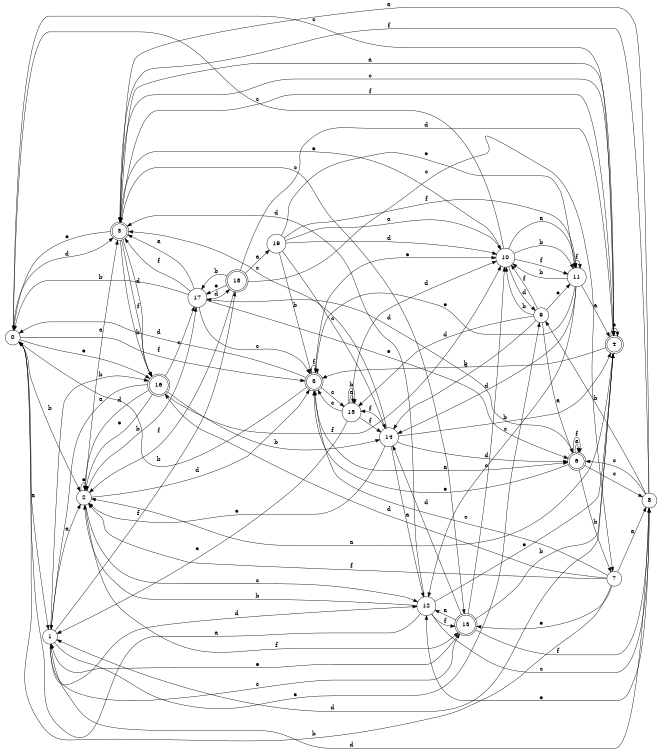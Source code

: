 digraph n16_10 {
__start0 [label="" shape="none"];

rankdir=LR;
size="8,5";

s0 [style="filled", color="black", fillcolor="white" shape="circle", label="0"];
s1 [style="filled", color="black", fillcolor="white" shape="circle", label="1"];
s2 [style="filled", color="black", fillcolor="white" shape="circle", label="2"];
s3 [style="rounded,filled", color="black", fillcolor="white" shape="doublecircle", label="3"];
s4 [style="rounded,filled", color="black", fillcolor="white" shape="doublecircle", label="4"];
s5 [style="rounded,filled", color="black", fillcolor="white" shape="doublecircle", label="5"];
s6 [style="rounded,filled", color="black", fillcolor="white" shape="doublecircle", label="6"];
s7 [style="filled", color="black", fillcolor="white" shape="circle", label="7"];
s8 [style="filled", color="black", fillcolor="white" shape="circle", label="8"];
s9 [style="filled", color="black", fillcolor="white" shape="circle", label="9"];
s10 [style="filled", color="black", fillcolor="white" shape="circle", label="10"];
s11 [style="filled", color="black", fillcolor="white" shape="circle", label="11"];
s12 [style="filled", color="black", fillcolor="white" shape="circle", label="12"];
s13 [style="rounded,filled", color="black", fillcolor="white" shape="doublecircle", label="13"];
s14 [style="filled", color="black", fillcolor="white" shape="circle", label="14"];
s15 [style="filled", color="black", fillcolor="white" shape="circle", label="15"];
s16 [style="rounded,filled", color="black", fillcolor="white" shape="doublecircle", label="16"];
s17 [style="filled", color="black", fillcolor="white" shape="circle", label="17"];
s18 [style="rounded,filled", color="black", fillcolor="white" shape="doublecircle", label="18"];
s19 [style="filled", color="black", fillcolor="white" shape="circle", label="19"];
s0 -> s1 [label="a"];
s0 -> s2 [label="b"];
s0 -> s4 [label="c"];
s0 -> s3 [label="d"];
s0 -> s16 [label="e"];
s0 -> s5 [label="f"];
s1 -> s2 [label="a"];
s1 -> s16 [label="b"];
s1 -> s13 [label="c"];
s1 -> s12 [label="d"];
s1 -> s9 [label="e"];
s1 -> s18 [label="f"];
s2 -> s3 [label="a"];
s2 -> s17 [label="b"];
s2 -> s12 [label="c"];
s2 -> s5 [label="d"];
s2 -> s2 [label="e"];
s2 -> s13 [label="f"];
s3 -> s4 [label="a"];
s3 -> s16 [label="b"];
s3 -> s13 [label="c"];
s3 -> s16 [label="d"];
s3 -> s0 [label="e"];
s3 -> s16 [label="f"];
s4 -> s2 [label="a"];
s4 -> s5 [label="b"];
s4 -> s3 [label="c"];
s4 -> s1 [label="d"];
s4 -> s4 [label="e"];
s4 -> s3 [label="f"];
s5 -> s6 [label="a"];
s5 -> s0 [label="b"];
s5 -> s15 [label="c"];
s5 -> s0 [label="d"];
s5 -> s10 [label="e"];
s5 -> s5 [label="f"];
s6 -> s6 [label="a"];
s6 -> s7 [label="b"];
s6 -> s8 [label="c"];
s6 -> s17 [label="d"];
s6 -> s5 [label="e"];
s6 -> s6 [label="f"];
s7 -> s8 [label="a"];
s7 -> s0 [label="b"];
s7 -> s5 [label="c"];
s7 -> s16 [label="d"];
s7 -> s13 [label="e"];
s7 -> s2 [label="f"];
s8 -> s3 [label="a"];
s8 -> s9 [label="b"];
s8 -> s6 [label="c"];
s8 -> s1 [label="d"];
s8 -> s12 [label="e"];
s8 -> s3 [label="f"];
s9 -> s6 [label="a"];
s9 -> s10 [label="b"];
s9 -> s14 [label="c"];
s9 -> s15 [label="d"];
s9 -> s11 [label="e"];
s9 -> s10 [label="f"];
s10 -> s11 [label="a"];
s10 -> s11 [label="b"];
s10 -> s0 [label="c"];
s10 -> s9 [label="d"];
s10 -> s3 [label="e"];
s10 -> s11 [label="f"];
s11 -> s4 [label="a"];
s11 -> s10 [label="b"];
s11 -> s12 [label="c"];
s11 -> s14 [label="d"];
s11 -> s5 [label="e"];
s11 -> s11 [label="f"];
s12 -> s0 [label="a"];
s12 -> s2 [label="b"];
s12 -> s8 [label="c"];
s12 -> s3 [label="d"];
s12 -> s4 [label="e"];
s12 -> s13 [label="f"];
s13 -> s12 [label="a"];
s13 -> s4 [label="b"];
s13 -> s10 [label="c"];
s13 -> s14 [label="d"];
s13 -> s1 [label="e"];
s13 -> s8 [label="f"];
s14 -> s12 [label="a"];
s14 -> s4 [label="b"];
s14 -> s3 [label="c"];
s14 -> s6 [label="d"];
s14 -> s2 [label="e"];
s14 -> s15 [label="f"];
s15 -> s15 [label="a"];
s15 -> s15 [label="b"];
s15 -> s5 [label="c"];
s15 -> s10 [label="d"];
s15 -> s1 [label="e"];
s15 -> s14 [label="f"];
s16 -> s1 [label="a"];
s16 -> s14 [label="b"];
s16 -> s17 [label="c"];
s16 -> s2 [label="d"];
s16 -> s2 [label="e"];
s16 -> s10 [label="f"];
s17 -> s3 [label="a"];
s17 -> s0 [label="b"];
s17 -> s5 [label="c"];
s17 -> s18 [label="d"];
s17 -> s6 [label="e"];
s17 -> s3 [label="f"];
s18 -> s19 [label="a"];
s18 -> s17 [label="b"];
s18 -> s7 [label="c"];
s18 -> s4 [label="d"];
s18 -> s17 [label="e"];
s18 -> s2 [label="f"];
s19 -> s10 [label="a"];
s19 -> s5 [label="b"];
s19 -> s14 [label="c"];
s19 -> s10 [label="d"];
s19 -> s11 [label="e"];
s19 -> s11 [label="f"];

}